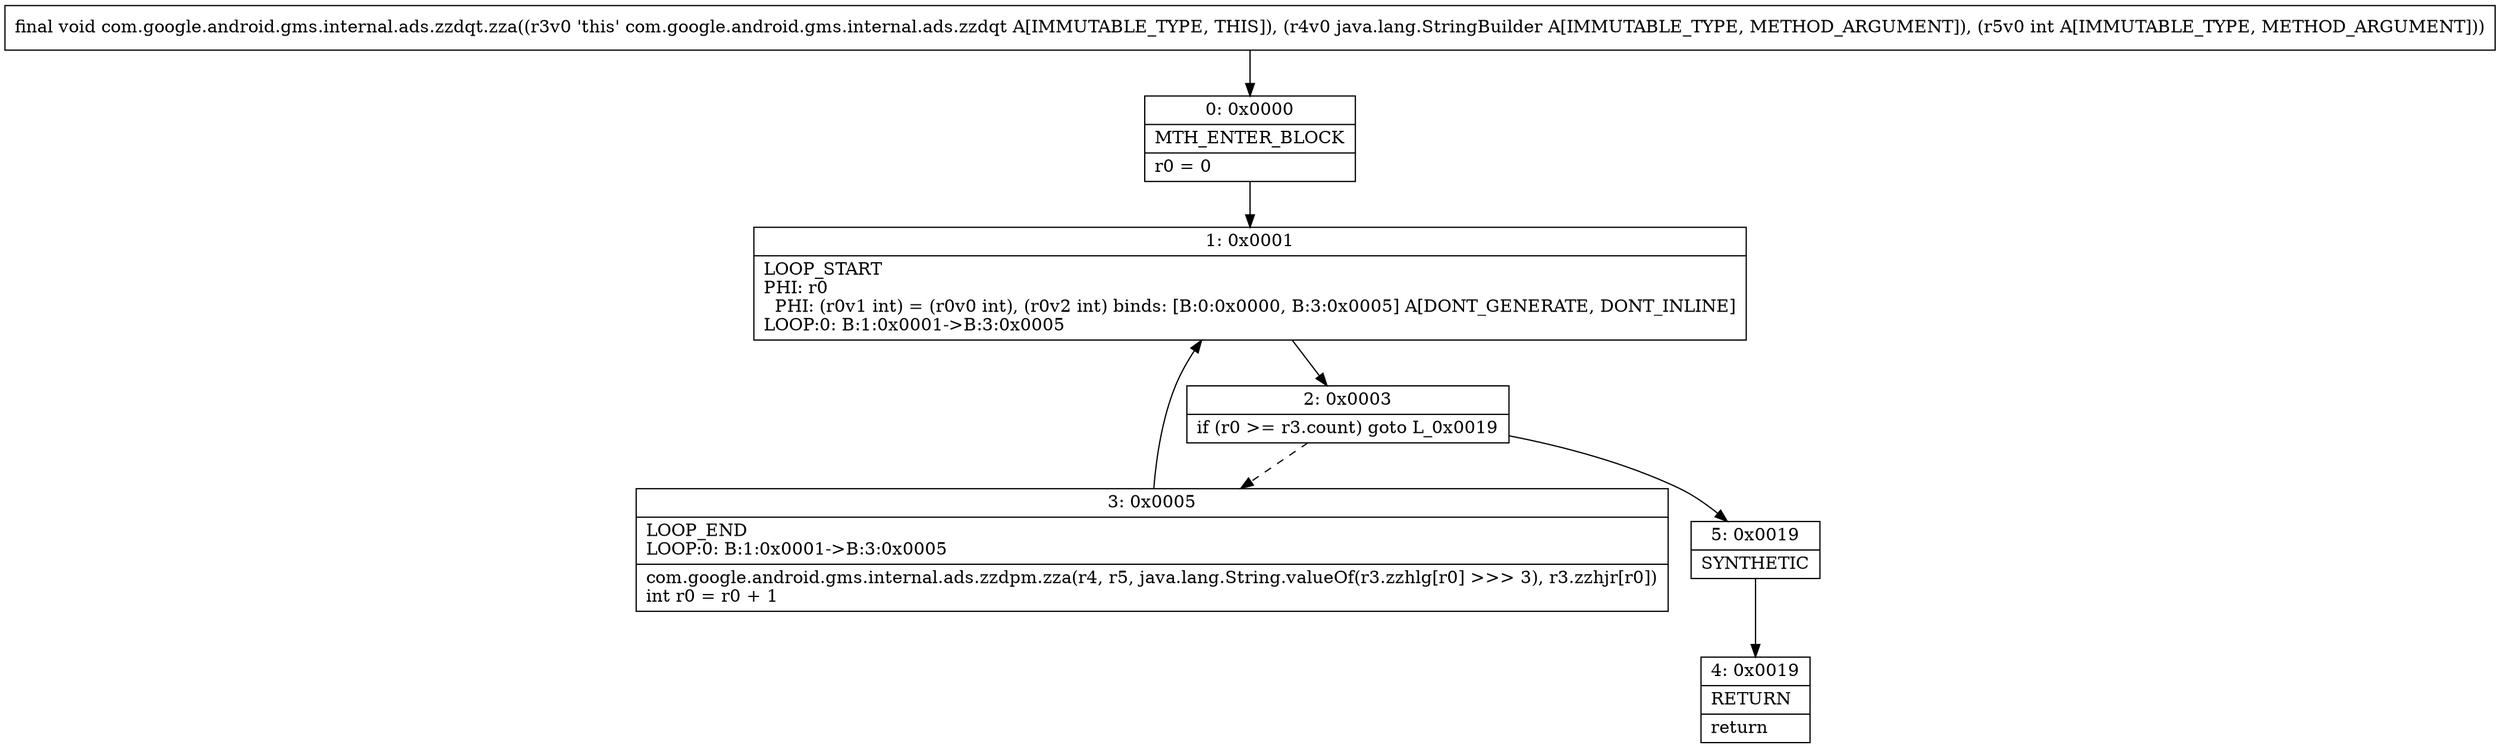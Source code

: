 digraph "CFG forcom.google.android.gms.internal.ads.zzdqt.zza(Ljava\/lang\/StringBuilder;I)V" {
Node_0 [shape=record,label="{0\:\ 0x0000|MTH_ENTER_BLOCK\l|r0 = 0\l}"];
Node_1 [shape=record,label="{1\:\ 0x0001|LOOP_START\lPHI: r0 \l  PHI: (r0v1 int) = (r0v0 int), (r0v2 int) binds: [B:0:0x0000, B:3:0x0005] A[DONT_GENERATE, DONT_INLINE]\lLOOP:0: B:1:0x0001\-\>B:3:0x0005\l}"];
Node_2 [shape=record,label="{2\:\ 0x0003|if (r0 \>= r3.count) goto L_0x0019\l}"];
Node_3 [shape=record,label="{3\:\ 0x0005|LOOP_END\lLOOP:0: B:1:0x0001\-\>B:3:0x0005\l|com.google.android.gms.internal.ads.zzdpm.zza(r4, r5, java.lang.String.valueOf(r3.zzhlg[r0] \>\>\> 3), r3.zzhjr[r0])\lint r0 = r0 + 1\l}"];
Node_4 [shape=record,label="{4\:\ 0x0019|RETURN\l|return\l}"];
Node_5 [shape=record,label="{5\:\ 0x0019|SYNTHETIC\l}"];
MethodNode[shape=record,label="{final void com.google.android.gms.internal.ads.zzdqt.zza((r3v0 'this' com.google.android.gms.internal.ads.zzdqt A[IMMUTABLE_TYPE, THIS]), (r4v0 java.lang.StringBuilder A[IMMUTABLE_TYPE, METHOD_ARGUMENT]), (r5v0 int A[IMMUTABLE_TYPE, METHOD_ARGUMENT])) }"];
MethodNode -> Node_0;
Node_0 -> Node_1;
Node_1 -> Node_2;
Node_2 -> Node_3[style=dashed];
Node_2 -> Node_5;
Node_3 -> Node_1;
Node_5 -> Node_4;
}

